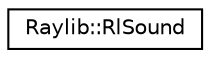 digraph "Graphical Class Hierarchy"
{
 // LATEX_PDF_SIZE
  edge [fontname="Helvetica",fontsize="10",labelfontname="Helvetica",labelfontsize="10"];
  node [fontname="Helvetica",fontsize="10",shape=record];
  rankdir="LR";
  Node0 [label="Raylib::RlSound",height=0.2,width=0.4,color="black", fillcolor="white", style="filled",URL="$classRaylib_1_1RlSound.html",tooltip=" "];
}

